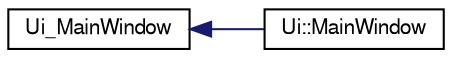 digraph "Graphical Class Hierarchy"
{
  edge [fontname="FreeSans",fontsize="10",labelfontname="FreeSans",labelfontsize="10"];
  node [fontname="FreeSans",fontsize="10",shape=record];
  rankdir="LR";
  Node1 [label="Ui_MainWindow",height=0.2,width=0.4,color="black", fillcolor="white", style="filled",URL="$classUi__MainWindow.html"];
  Node1 -> Node2 [dir="back",color="midnightblue",fontsize="10",style="solid",fontname="FreeSans"];
  Node2 [label="Ui::MainWindow",height=0.2,width=0.4,color="black", fillcolor="white", style="filled",URL="$classUi_1_1MainWindow.html"];
}
